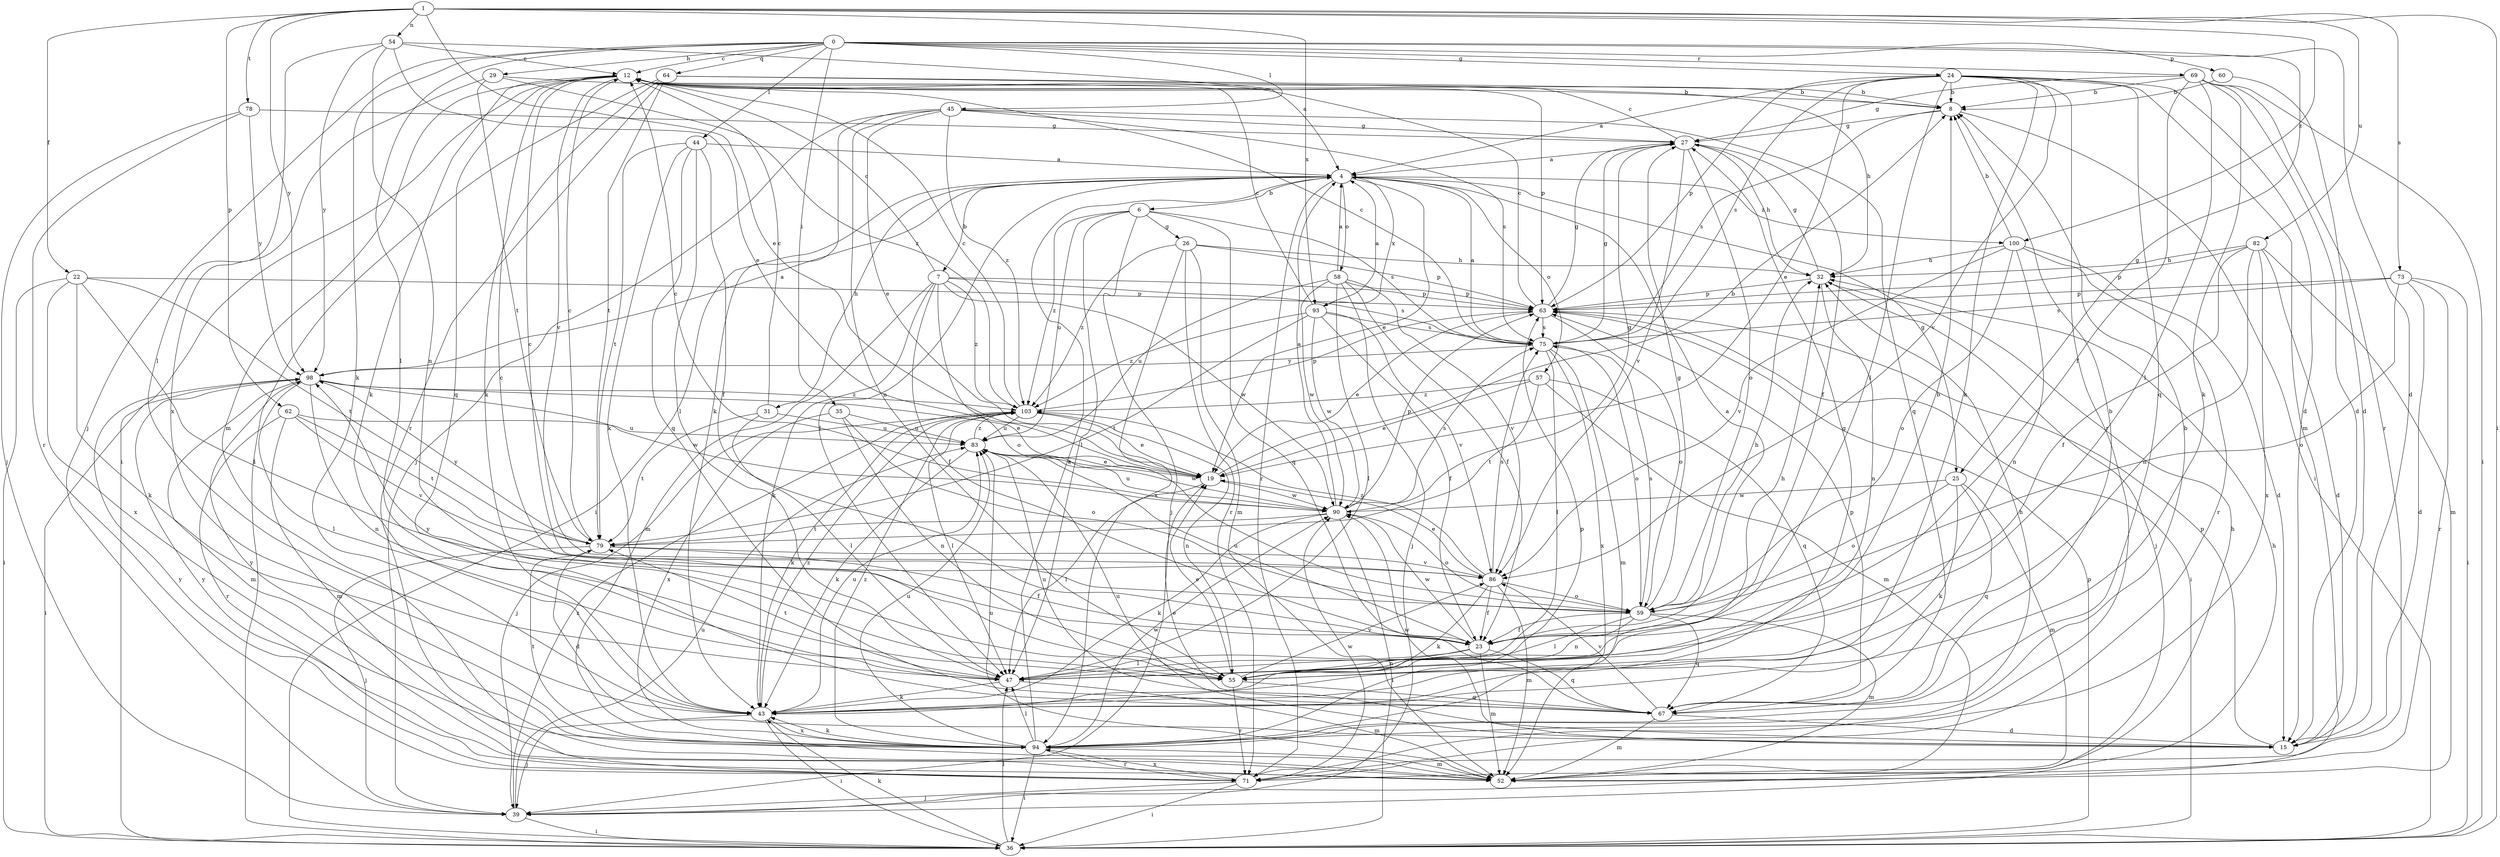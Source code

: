 strict digraph  {
0;
1;
4;
6;
7;
8;
12;
15;
19;
22;
23;
24;
25;
26;
27;
29;
31;
32;
35;
36;
39;
43;
44;
45;
47;
52;
54;
55;
57;
58;
59;
60;
62;
63;
64;
67;
69;
71;
73;
75;
78;
79;
82;
83;
86;
90;
93;
94;
98;
100;
103;
0 -> 12  [label=c];
0 -> 15  [label=d];
0 -> 24  [label=g];
0 -> 25  [label=g];
0 -> 29  [label=h];
0 -> 35  [label=i];
0 -> 39  [label=j];
0 -> 43  [label=k];
0 -> 44  [label=l];
0 -> 45  [label=l];
0 -> 47  [label=l];
0 -> 60  [label=p];
0 -> 64  [label=q];
0 -> 69  [label=r];
1 -> 19  [label=e];
1 -> 22  [label=f];
1 -> 36  [label=i];
1 -> 54  [label=n];
1 -> 62  [label=p];
1 -> 73  [label=s];
1 -> 78  [label=t];
1 -> 82  [label=u];
1 -> 93  [label=x];
1 -> 98  [label=y];
1 -> 100  [label=z];
4 -> 6  [label=b];
4 -> 7  [label=b];
4 -> 19  [label=e];
4 -> 25  [label=g];
4 -> 31  [label=h];
4 -> 36  [label=i];
4 -> 47  [label=l];
4 -> 57  [label=o];
4 -> 58  [label=o];
4 -> 71  [label=r];
4 -> 93  [label=x];
4 -> 100  [label=z];
6 -> 26  [label=g];
6 -> 39  [label=j];
6 -> 47  [label=l];
6 -> 67  [label=q];
6 -> 75  [label=s];
6 -> 83  [label=u];
6 -> 103  [label=z];
7 -> 12  [label=c];
7 -> 23  [label=f];
7 -> 43  [label=k];
7 -> 52  [label=m];
7 -> 59  [label=o];
7 -> 63  [label=p];
7 -> 75  [label=s];
7 -> 90  [label=w];
7 -> 103  [label=z];
8 -> 27  [label=g];
8 -> 36  [label=i];
8 -> 75  [label=s];
12 -> 8  [label=b];
12 -> 36  [label=i];
12 -> 43  [label=k];
12 -> 52  [label=m];
12 -> 63  [label=p];
12 -> 67  [label=q];
12 -> 86  [label=v];
15 -> 19  [label=e];
15 -> 63  [label=p];
15 -> 83  [label=u];
15 -> 90  [label=w];
19 -> 8  [label=b];
19 -> 47  [label=l];
19 -> 90  [label=w];
22 -> 23  [label=f];
22 -> 36  [label=i];
22 -> 43  [label=k];
22 -> 63  [label=p];
22 -> 79  [label=t];
22 -> 94  [label=x];
23 -> 4  [label=a];
23 -> 47  [label=l];
23 -> 52  [label=m];
23 -> 55  [label=n];
23 -> 67  [label=q];
23 -> 83  [label=u];
23 -> 90  [label=w];
24 -> 4  [label=a];
24 -> 8  [label=b];
24 -> 15  [label=d];
24 -> 19  [label=e];
24 -> 43  [label=k];
24 -> 47  [label=l];
24 -> 52  [label=m];
24 -> 63  [label=p];
24 -> 67  [label=q];
24 -> 71  [label=r];
24 -> 75  [label=s];
24 -> 86  [label=v];
25 -> 43  [label=k];
25 -> 52  [label=m];
25 -> 59  [label=o];
25 -> 67  [label=q];
25 -> 90  [label=w];
26 -> 32  [label=h];
26 -> 52  [label=m];
26 -> 63  [label=p];
26 -> 71  [label=r];
26 -> 94  [label=x];
26 -> 103  [label=z];
27 -> 4  [label=a];
27 -> 12  [label=c];
27 -> 23  [label=f];
27 -> 32  [label=h];
27 -> 59  [label=o];
27 -> 86  [label=v];
29 -> 8  [label=b];
29 -> 79  [label=t];
29 -> 94  [label=x];
29 -> 103  [label=z];
31 -> 12  [label=c];
31 -> 47  [label=l];
31 -> 79  [label=t];
31 -> 83  [label=u];
32 -> 27  [label=g];
32 -> 39  [label=j];
32 -> 55  [label=n];
32 -> 63  [label=p];
35 -> 55  [label=n];
35 -> 59  [label=o];
35 -> 83  [label=u];
35 -> 94  [label=x];
36 -> 43  [label=k];
36 -> 47  [label=l];
36 -> 63  [label=p];
39 -> 32  [label=h];
39 -> 36  [label=i];
39 -> 83  [label=u];
39 -> 103  [label=z];
43 -> 27  [label=g];
43 -> 36  [label=i];
43 -> 39  [label=j];
43 -> 83  [label=u];
43 -> 94  [label=x];
43 -> 103  [label=z];
44 -> 4  [label=a];
44 -> 23  [label=f];
44 -> 43  [label=k];
44 -> 47  [label=l];
44 -> 67  [label=q];
44 -> 79  [label=t];
45 -> 19  [label=e];
45 -> 27  [label=g];
45 -> 39  [label=j];
45 -> 43  [label=k];
45 -> 55  [label=n];
45 -> 67  [label=q];
45 -> 75  [label=s];
45 -> 103  [label=z];
47 -> 32  [label=h];
47 -> 43  [label=k];
47 -> 52  [label=m];
47 -> 79  [label=t];
52 -> 32  [label=h];
52 -> 83  [label=u];
52 -> 98  [label=y];
54 -> 4  [label=a];
54 -> 12  [label=c];
54 -> 19  [label=e];
54 -> 47  [label=l];
54 -> 55  [label=n];
54 -> 98  [label=y];
55 -> 8  [label=b];
55 -> 12  [label=c];
55 -> 19  [label=e];
55 -> 67  [label=q];
55 -> 71  [label=r];
55 -> 86  [label=v];
55 -> 98  [label=y];
57 -> 19  [label=e];
57 -> 52  [label=m];
57 -> 67  [label=q];
57 -> 79  [label=t];
57 -> 103  [label=z];
58 -> 4  [label=a];
58 -> 23  [label=f];
58 -> 39  [label=j];
58 -> 47  [label=l];
58 -> 63  [label=p];
58 -> 83  [label=u];
58 -> 86  [label=v];
58 -> 90  [label=w];
59 -> 12  [label=c];
59 -> 23  [label=f];
59 -> 27  [label=g];
59 -> 32  [label=h];
59 -> 47  [label=l];
59 -> 52  [label=m];
59 -> 55  [label=n];
59 -> 67  [label=q];
59 -> 75  [label=s];
60 -> 8  [label=b];
60 -> 15  [label=d];
62 -> 52  [label=m];
62 -> 71  [label=r];
62 -> 79  [label=t];
62 -> 83  [label=u];
62 -> 86  [label=v];
63 -> 12  [label=c];
63 -> 19  [label=e];
63 -> 27  [label=g];
63 -> 36  [label=i];
63 -> 59  [label=o];
63 -> 75  [label=s];
64 -> 8  [label=b];
64 -> 32  [label=h];
64 -> 36  [label=i];
64 -> 43  [label=k];
64 -> 71  [label=r];
64 -> 79  [label=t];
67 -> 8  [label=b];
67 -> 15  [label=d];
67 -> 52  [label=m];
67 -> 63  [label=p];
67 -> 83  [label=u];
67 -> 86  [label=v];
69 -> 8  [label=b];
69 -> 15  [label=d];
69 -> 23  [label=f];
69 -> 27  [label=g];
69 -> 36  [label=i];
69 -> 43  [label=k];
69 -> 47  [label=l];
69 -> 71  [label=r];
71 -> 36  [label=i];
71 -> 39  [label=j];
71 -> 90  [label=w];
71 -> 94  [label=x];
71 -> 98  [label=y];
73 -> 15  [label=d];
73 -> 36  [label=i];
73 -> 59  [label=o];
73 -> 63  [label=p];
73 -> 71  [label=r];
73 -> 75  [label=s];
75 -> 4  [label=a];
75 -> 12  [label=c];
75 -> 27  [label=g];
75 -> 47  [label=l];
75 -> 52  [label=m];
75 -> 59  [label=o];
75 -> 94  [label=x];
75 -> 98  [label=y];
78 -> 27  [label=g];
78 -> 39  [label=j];
78 -> 71  [label=r];
78 -> 98  [label=y];
79 -> 12  [label=c];
79 -> 15  [label=d];
79 -> 23  [label=f];
79 -> 39  [label=j];
79 -> 86  [label=v];
79 -> 98  [label=y];
82 -> 15  [label=d];
82 -> 23  [label=f];
82 -> 32  [label=h];
82 -> 52  [label=m];
82 -> 55  [label=n];
82 -> 63  [label=p];
82 -> 94  [label=x];
83 -> 19  [label=e];
83 -> 43  [label=k];
83 -> 90  [label=w];
83 -> 103  [label=z];
86 -> 19  [label=e];
86 -> 23  [label=f];
86 -> 43  [label=k];
86 -> 52  [label=m];
86 -> 59  [label=o];
86 -> 75  [label=s];
86 -> 103  [label=z];
90 -> 4  [label=a];
90 -> 12  [label=c];
90 -> 27  [label=g];
90 -> 36  [label=i];
90 -> 43  [label=k];
90 -> 59  [label=o];
90 -> 63  [label=p];
90 -> 75  [label=s];
90 -> 79  [label=t];
90 -> 83  [label=u];
93 -> 4  [label=a];
93 -> 12  [label=c];
93 -> 23  [label=f];
93 -> 75  [label=s];
93 -> 79  [label=t];
93 -> 86  [label=v];
93 -> 90  [label=w];
93 -> 103  [label=z];
94 -> 4  [label=a];
94 -> 8  [label=b];
94 -> 32  [label=h];
94 -> 36  [label=i];
94 -> 43  [label=k];
94 -> 47  [label=l];
94 -> 52  [label=m];
94 -> 63  [label=p];
94 -> 71  [label=r];
94 -> 79  [label=t];
94 -> 83  [label=u];
94 -> 90  [label=w];
94 -> 98  [label=y];
94 -> 103  [label=z];
98 -> 4  [label=a];
98 -> 19  [label=e];
98 -> 36  [label=i];
98 -> 47  [label=l];
98 -> 52  [label=m];
98 -> 55  [label=n];
98 -> 90  [label=w];
98 -> 103  [label=z];
100 -> 8  [label=b];
100 -> 15  [label=d];
100 -> 32  [label=h];
100 -> 55  [label=n];
100 -> 59  [label=o];
100 -> 71  [label=r];
100 -> 86  [label=v];
103 -> 12  [label=c];
103 -> 19  [label=e];
103 -> 39  [label=j];
103 -> 43  [label=k];
103 -> 47  [label=l];
103 -> 55  [label=n];
103 -> 63  [label=p];
103 -> 83  [label=u];
}
